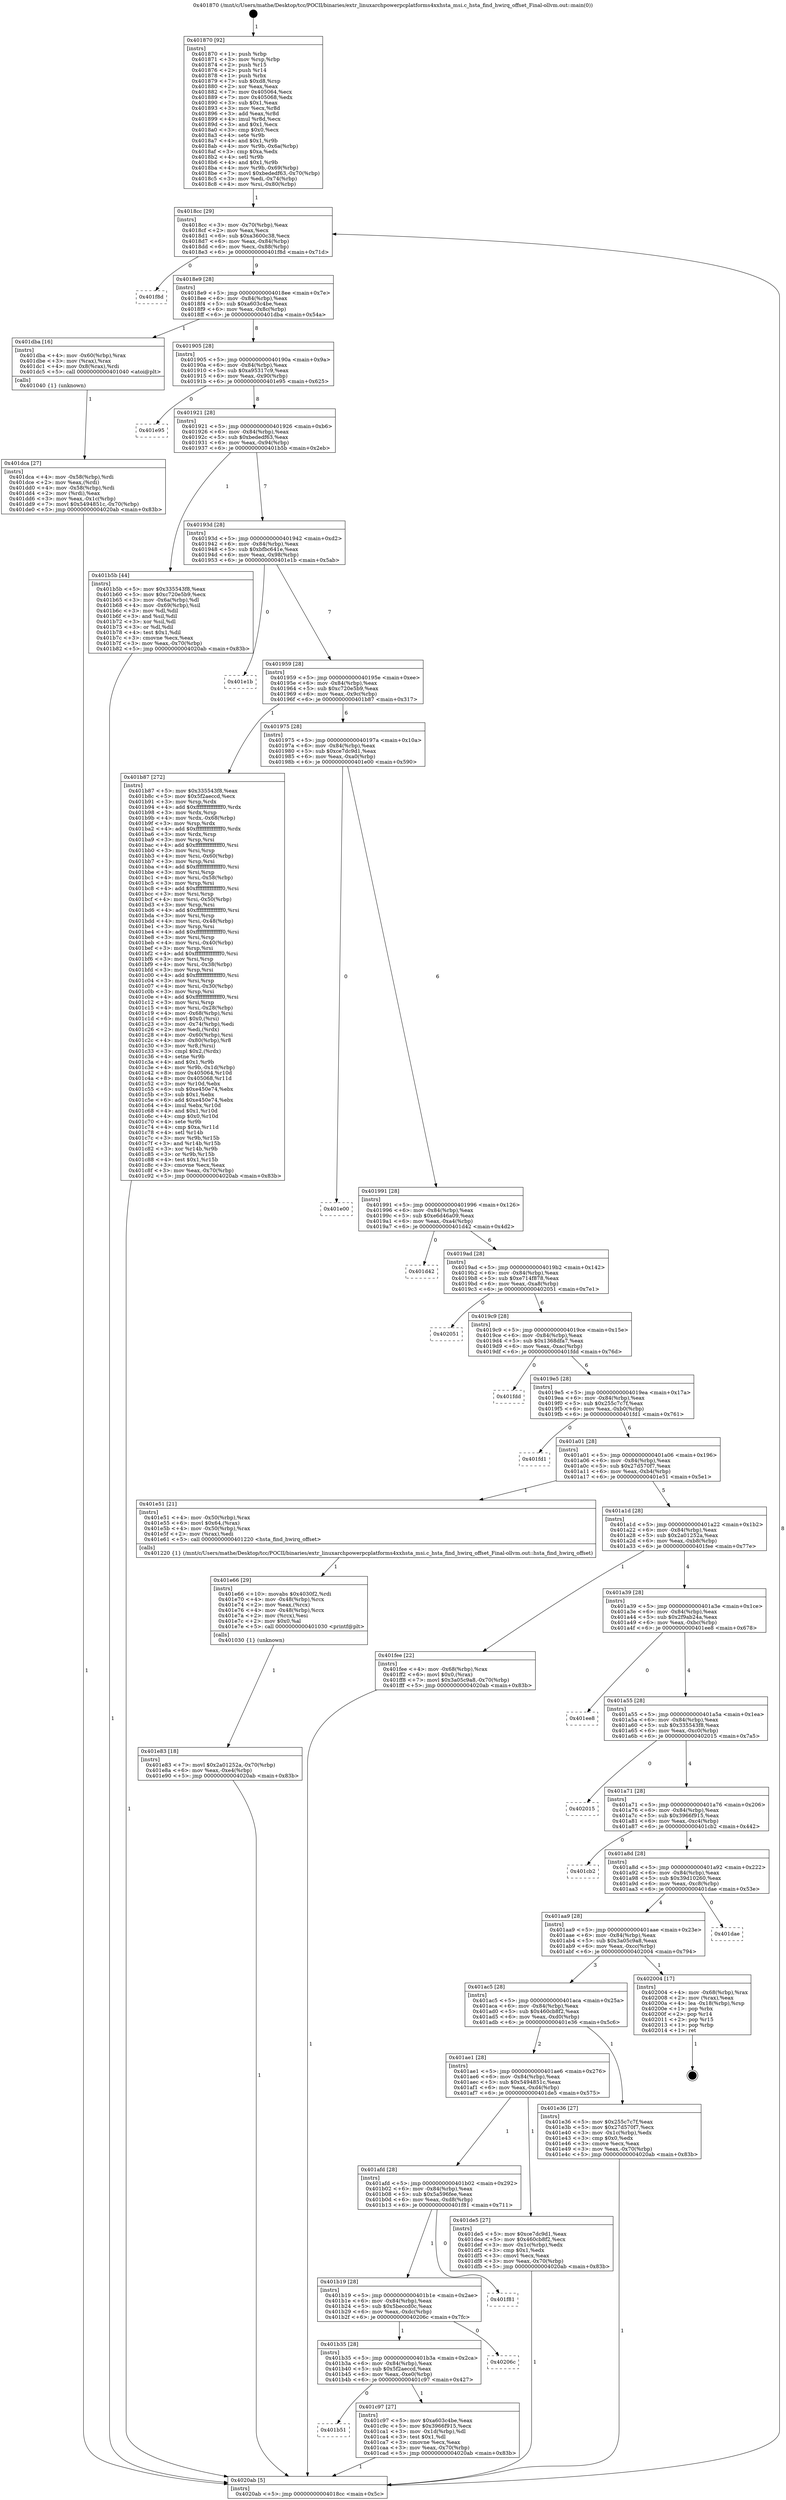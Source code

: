 digraph "0x401870" {
  label = "0x401870 (/mnt/c/Users/mathe/Desktop/tcc/POCII/binaries/extr_linuxarchpowerpcplatforms4xxhsta_msi.c_hsta_find_hwirq_offset_Final-ollvm.out::main(0))"
  labelloc = "t"
  node[shape=record]

  Entry [label="",width=0.3,height=0.3,shape=circle,fillcolor=black,style=filled]
  "0x4018cc" [label="{
     0x4018cc [29]\l
     | [instrs]\l
     &nbsp;&nbsp;0x4018cc \<+3\>: mov -0x70(%rbp),%eax\l
     &nbsp;&nbsp;0x4018cf \<+2\>: mov %eax,%ecx\l
     &nbsp;&nbsp;0x4018d1 \<+6\>: sub $0xa3600c38,%ecx\l
     &nbsp;&nbsp;0x4018d7 \<+6\>: mov %eax,-0x84(%rbp)\l
     &nbsp;&nbsp;0x4018dd \<+6\>: mov %ecx,-0x88(%rbp)\l
     &nbsp;&nbsp;0x4018e3 \<+6\>: je 0000000000401f8d \<main+0x71d\>\l
  }"]
  "0x401f8d" [label="{
     0x401f8d\l
  }", style=dashed]
  "0x4018e9" [label="{
     0x4018e9 [28]\l
     | [instrs]\l
     &nbsp;&nbsp;0x4018e9 \<+5\>: jmp 00000000004018ee \<main+0x7e\>\l
     &nbsp;&nbsp;0x4018ee \<+6\>: mov -0x84(%rbp),%eax\l
     &nbsp;&nbsp;0x4018f4 \<+5\>: sub $0xa603c4be,%eax\l
     &nbsp;&nbsp;0x4018f9 \<+6\>: mov %eax,-0x8c(%rbp)\l
     &nbsp;&nbsp;0x4018ff \<+6\>: je 0000000000401dba \<main+0x54a\>\l
  }"]
  Exit [label="",width=0.3,height=0.3,shape=circle,fillcolor=black,style=filled,peripheries=2]
  "0x401dba" [label="{
     0x401dba [16]\l
     | [instrs]\l
     &nbsp;&nbsp;0x401dba \<+4\>: mov -0x60(%rbp),%rax\l
     &nbsp;&nbsp;0x401dbe \<+3\>: mov (%rax),%rax\l
     &nbsp;&nbsp;0x401dc1 \<+4\>: mov 0x8(%rax),%rdi\l
     &nbsp;&nbsp;0x401dc5 \<+5\>: call 0000000000401040 \<atoi@plt\>\l
     | [calls]\l
     &nbsp;&nbsp;0x401040 \{1\} (unknown)\l
  }"]
  "0x401905" [label="{
     0x401905 [28]\l
     | [instrs]\l
     &nbsp;&nbsp;0x401905 \<+5\>: jmp 000000000040190a \<main+0x9a\>\l
     &nbsp;&nbsp;0x40190a \<+6\>: mov -0x84(%rbp),%eax\l
     &nbsp;&nbsp;0x401910 \<+5\>: sub $0xa95317c9,%eax\l
     &nbsp;&nbsp;0x401915 \<+6\>: mov %eax,-0x90(%rbp)\l
     &nbsp;&nbsp;0x40191b \<+6\>: je 0000000000401e95 \<main+0x625\>\l
  }"]
  "0x401e83" [label="{
     0x401e83 [18]\l
     | [instrs]\l
     &nbsp;&nbsp;0x401e83 \<+7\>: movl $0x2a01252a,-0x70(%rbp)\l
     &nbsp;&nbsp;0x401e8a \<+6\>: mov %eax,-0xe4(%rbp)\l
     &nbsp;&nbsp;0x401e90 \<+5\>: jmp 00000000004020ab \<main+0x83b\>\l
  }"]
  "0x401e95" [label="{
     0x401e95\l
  }", style=dashed]
  "0x401921" [label="{
     0x401921 [28]\l
     | [instrs]\l
     &nbsp;&nbsp;0x401921 \<+5\>: jmp 0000000000401926 \<main+0xb6\>\l
     &nbsp;&nbsp;0x401926 \<+6\>: mov -0x84(%rbp),%eax\l
     &nbsp;&nbsp;0x40192c \<+5\>: sub $0xbededf63,%eax\l
     &nbsp;&nbsp;0x401931 \<+6\>: mov %eax,-0x94(%rbp)\l
     &nbsp;&nbsp;0x401937 \<+6\>: je 0000000000401b5b \<main+0x2eb\>\l
  }"]
  "0x401e66" [label="{
     0x401e66 [29]\l
     | [instrs]\l
     &nbsp;&nbsp;0x401e66 \<+10\>: movabs $0x4030f2,%rdi\l
     &nbsp;&nbsp;0x401e70 \<+4\>: mov -0x48(%rbp),%rcx\l
     &nbsp;&nbsp;0x401e74 \<+2\>: mov %eax,(%rcx)\l
     &nbsp;&nbsp;0x401e76 \<+4\>: mov -0x48(%rbp),%rcx\l
     &nbsp;&nbsp;0x401e7a \<+2\>: mov (%rcx),%esi\l
     &nbsp;&nbsp;0x401e7c \<+2\>: mov $0x0,%al\l
     &nbsp;&nbsp;0x401e7e \<+5\>: call 0000000000401030 \<printf@plt\>\l
     | [calls]\l
     &nbsp;&nbsp;0x401030 \{1\} (unknown)\l
  }"]
  "0x401b5b" [label="{
     0x401b5b [44]\l
     | [instrs]\l
     &nbsp;&nbsp;0x401b5b \<+5\>: mov $0x335543f8,%eax\l
     &nbsp;&nbsp;0x401b60 \<+5\>: mov $0xc720e5b9,%ecx\l
     &nbsp;&nbsp;0x401b65 \<+3\>: mov -0x6a(%rbp),%dl\l
     &nbsp;&nbsp;0x401b68 \<+4\>: mov -0x69(%rbp),%sil\l
     &nbsp;&nbsp;0x401b6c \<+3\>: mov %dl,%dil\l
     &nbsp;&nbsp;0x401b6f \<+3\>: and %sil,%dil\l
     &nbsp;&nbsp;0x401b72 \<+3\>: xor %sil,%dl\l
     &nbsp;&nbsp;0x401b75 \<+3\>: or %dl,%dil\l
     &nbsp;&nbsp;0x401b78 \<+4\>: test $0x1,%dil\l
     &nbsp;&nbsp;0x401b7c \<+3\>: cmovne %ecx,%eax\l
     &nbsp;&nbsp;0x401b7f \<+3\>: mov %eax,-0x70(%rbp)\l
     &nbsp;&nbsp;0x401b82 \<+5\>: jmp 00000000004020ab \<main+0x83b\>\l
  }"]
  "0x40193d" [label="{
     0x40193d [28]\l
     | [instrs]\l
     &nbsp;&nbsp;0x40193d \<+5\>: jmp 0000000000401942 \<main+0xd2\>\l
     &nbsp;&nbsp;0x401942 \<+6\>: mov -0x84(%rbp),%eax\l
     &nbsp;&nbsp;0x401948 \<+5\>: sub $0xbfbc641e,%eax\l
     &nbsp;&nbsp;0x40194d \<+6\>: mov %eax,-0x98(%rbp)\l
     &nbsp;&nbsp;0x401953 \<+6\>: je 0000000000401e1b \<main+0x5ab\>\l
  }"]
  "0x4020ab" [label="{
     0x4020ab [5]\l
     | [instrs]\l
     &nbsp;&nbsp;0x4020ab \<+5\>: jmp 00000000004018cc \<main+0x5c\>\l
  }"]
  "0x401870" [label="{
     0x401870 [92]\l
     | [instrs]\l
     &nbsp;&nbsp;0x401870 \<+1\>: push %rbp\l
     &nbsp;&nbsp;0x401871 \<+3\>: mov %rsp,%rbp\l
     &nbsp;&nbsp;0x401874 \<+2\>: push %r15\l
     &nbsp;&nbsp;0x401876 \<+2\>: push %r14\l
     &nbsp;&nbsp;0x401878 \<+1\>: push %rbx\l
     &nbsp;&nbsp;0x401879 \<+7\>: sub $0xd8,%rsp\l
     &nbsp;&nbsp;0x401880 \<+2\>: xor %eax,%eax\l
     &nbsp;&nbsp;0x401882 \<+7\>: mov 0x405064,%ecx\l
     &nbsp;&nbsp;0x401889 \<+7\>: mov 0x405068,%edx\l
     &nbsp;&nbsp;0x401890 \<+3\>: sub $0x1,%eax\l
     &nbsp;&nbsp;0x401893 \<+3\>: mov %ecx,%r8d\l
     &nbsp;&nbsp;0x401896 \<+3\>: add %eax,%r8d\l
     &nbsp;&nbsp;0x401899 \<+4\>: imul %r8d,%ecx\l
     &nbsp;&nbsp;0x40189d \<+3\>: and $0x1,%ecx\l
     &nbsp;&nbsp;0x4018a0 \<+3\>: cmp $0x0,%ecx\l
     &nbsp;&nbsp;0x4018a3 \<+4\>: sete %r9b\l
     &nbsp;&nbsp;0x4018a7 \<+4\>: and $0x1,%r9b\l
     &nbsp;&nbsp;0x4018ab \<+4\>: mov %r9b,-0x6a(%rbp)\l
     &nbsp;&nbsp;0x4018af \<+3\>: cmp $0xa,%edx\l
     &nbsp;&nbsp;0x4018b2 \<+4\>: setl %r9b\l
     &nbsp;&nbsp;0x4018b6 \<+4\>: and $0x1,%r9b\l
     &nbsp;&nbsp;0x4018ba \<+4\>: mov %r9b,-0x69(%rbp)\l
     &nbsp;&nbsp;0x4018be \<+7\>: movl $0xbededf63,-0x70(%rbp)\l
     &nbsp;&nbsp;0x4018c5 \<+3\>: mov %edi,-0x74(%rbp)\l
     &nbsp;&nbsp;0x4018c8 \<+4\>: mov %rsi,-0x80(%rbp)\l
  }"]
  "0x401dca" [label="{
     0x401dca [27]\l
     | [instrs]\l
     &nbsp;&nbsp;0x401dca \<+4\>: mov -0x58(%rbp),%rdi\l
     &nbsp;&nbsp;0x401dce \<+2\>: mov %eax,(%rdi)\l
     &nbsp;&nbsp;0x401dd0 \<+4\>: mov -0x58(%rbp),%rdi\l
     &nbsp;&nbsp;0x401dd4 \<+2\>: mov (%rdi),%eax\l
     &nbsp;&nbsp;0x401dd6 \<+3\>: mov %eax,-0x1c(%rbp)\l
     &nbsp;&nbsp;0x401dd9 \<+7\>: movl $0x5494851c,-0x70(%rbp)\l
     &nbsp;&nbsp;0x401de0 \<+5\>: jmp 00000000004020ab \<main+0x83b\>\l
  }"]
  "0x401e1b" [label="{
     0x401e1b\l
  }", style=dashed]
  "0x401959" [label="{
     0x401959 [28]\l
     | [instrs]\l
     &nbsp;&nbsp;0x401959 \<+5\>: jmp 000000000040195e \<main+0xee\>\l
     &nbsp;&nbsp;0x40195e \<+6\>: mov -0x84(%rbp),%eax\l
     &nbsp;&nbsp;0x401964 \<+5\>: sub $0xc720e5b9,%eax\l
     &nbsp;&nbsp;0x401969 \<+6\>: mov %eax,-0x9c(%rbp)\l
     &nbsp;&nbsp;0x40196f \<+6\>: je 0000000000401b87 \<main+0x317\>\l
  }"]
  "0x401b51" [label="{
     0x401b51\l
  }", style=dashed]
  "0x401b87" [label="{
     0x401b87 [272]\l
     | [instrs]\l
     &nbsp;&nbsp;0x401b87 \<+5\>: mov $0x335543f8,%eax\l
     &nbsp;&nbsp;0x401b8c \<+5\>: mov $0x5f2aeccd,%ecx\l
     &nbsp;&nbsp;0x401b91 \<+3\>: mov %rsp,%rdx\l
     &nbsp;&nbsp;0x401b94 \<+4\>: add $0xfffffffffffffff0,%rdx\l
     &nbsp;&nbsp;0x401b98 \<+3\>: mov %rdx,%rsp\l
     &nbsp;&nbsp;0x401b9b \<+4\>: mov %rdx,-0x68(%rbp)\l
     &nbsp;&nbsp;0x401b9f \<+3\>: mov %rsp,%rdx\l
     &nbsp;&nbsp;0x401ba2 \<+4\>: add $0xfffffffffffffff0,%rdx\l
     &nbsp;&nbsp;0x401ba6 \<+3\>: mov %rdx,%rsp\l
     &nbsp;&nbsp;0x401ba9 \<+3\>: mov %rsp,%rsi\l
     &nbsp;&nbsp;0x401bac \<+4\>: add $0xfffffffffffffff0,%rsi\l
     &nbsp;&nbsp;0x401bb0 \<+3\>: mov %rsi,%rsp\l
     &nbsp;&nbsp;0x401bb3 \<+4\>: mov %rsi,-0x60(%rbp)\l
     &nbsp;&nbsp;0x401bb7 \<+3\>: mov %rsp,%rsi\l
     &nbsp;&nbsp;0x401bba \<+4\>: add $0xfffffffffffffff0,%rsi\l
     &nbsp;&nbsp;0x401bbe \<+3\>: mov %rsi,%rsp\l
     &nbsp;&nbsp;0x401bc1 \<+4\>: mov %rsi,-0x58(%rbp)\l
     &nbsp;&nbsp;0x401bc5 \<+3\>: mov %rsp,%rsi\l
     &nbsp;&nbsp;0x401bc8 \<+4\>: add $0xfffffffffffffff0,%rsi\l
     &nbsp;&nbsp;0x401bcc \<+3\>: mov %rsi,%rsp\l
     &nbsp;&nbsp;0x401bcf \<+4\>: mov %rsi,-0x50(%rbp)\l
     &nbsp;&nbsp;0x401bd3 \<+3\>: mov %rsp,%rsi\l
     &nbsp;&nbsp;0x401bd6 \<+4\>: add $0xfffffffffffffff0,%rsi\l
     &nbsp;&nbsp;0x401bda \<+3\>: mov %rsi,%rsp\l
     &nbsp;&nbsp;0x401bdd \<+4\>: mov %rsi,-0x48(%rbp)\l
     &nbsp;&nbsp;0x401be1 \<+3\>: mov %rsp,%rsi\l
     &nbsp;&nbsp;0x401be4 \<+4\>: add $0xfffffffffffffff0,%rsi\l
     &nbsp;&nbsp;0x401be8 \<+3\>: mov %rsi,%rsp\l
     &nbsp;&nbsp;0x401beb \<+4\>: mov %rsi,-0x40(%rbp)\l
     &nbsp;&nbsp;0x401bef \<+3\>: mov %rsp,%rsi\l
     &nbsp;&nbsp;0x401bf2 \<+4\>: add $0xfffffffffffffff0,%rsi\l
     &nbsp;&nbsp;0x401bf6 \<+3\>: mov %rsi,%rsp\l
     &nbsp;&nbsp;0x401bf9 \<+4\>: mov %rsi,-0x38(%rbp)\l
     &nbsp;&nbsp;0x401bfd \<+3\>: mov %rsp,%rsi\l
     &nbsp;&nbsp;0x401c00 \<+4\>: add $0xfffffffffffffff0,%rsi\l
     &nbsp;&nbsp;0x401c04 \<+3\>: mov %rsi,%rsp\l
     &nbsp;&nbsp;0x401c07 \<+4\>: mov %rsi,-0x30(%rbp)\l
     &nbsp;&nbsp;0x401c0b \<+3\>: mov %rsp,%rsi\l
     &nbsp;&nbsp;0x401c0e \<+4\>: add $0xfffffffffffffff0,%rsi\l
     &nbsp;&nbsp;0x401c12 \<+3\>: mov %rsi,%rsp\l
     &nbsp;&nbsp;0x401c15 \<+4\>: mov %rsi,-0x28(%rbp)\l
     &nbsp;&nbsp;0x401c19 \<+4\>: mov -0x68(%rbp),%rsi\l
     &nbsp;&nbsp;0x401c1d \<+6\>: movl $0x0,(%rsi)\l
     &nbsp;&nbsp;0x401c23 \<+3\>: mov -0x74(%rbp),%edi\l
     &nbsp;&nbsp;0x401c26 \<+2\>: mov %edi,(%rdx)\l
     &nbsp;&nbsp;0x401c28 \<+4\>: mov -0x60(%rbp),%rsi\l
     &nbsp;&nbsp;0x401c2c \<+4\>: mov -0x80(%rbp),%r8\l
     &nbsp;&nbsp;0x401c30 \<+3\>: mov %r8,(%rsi)\l
     &nbsp;&nbsp;0x401c33 \<+3\>: cmpl $0x2,(%rdx)\l
     &nbsp;&nbsp;0x401c36 \<+4\>: setne %r9b\l
     &nbsp;&nbsp;0x401c3a \<+4\>: and $0x1,%r9b\l
     &nbsp;&nbsp;0x401c3e \<+4\>: mov %r9b,-0x1d(%rbp)\l
     &nbsp;&nbsp;0x401c42 \<+8\>: mov 0x405064,%r10d\l
     &nbsp;&nbsp;0x401c4a \<+8\>: mov 0x405068,%r11d\l
     &nbsp;&nbsp;0x401c52 \<+3\>: mov %r10d,%ebx\l
     &nbsp;&nbsp;0x401c55 \<+6\>: sub $0xe450e74,%ebx\l
     &nbsp;&nbsp;0x401c5b \<+3\>: sub $0x1,%ebx\l
     &nbsp;&nbsp;0x401c5e \<+6\>: add $0xe450e74,%ebx\l
     &nbsp;&nbsp;0x401c64 \<+4\>: imul %ebx,%r10d\l
     &nbsp;&nbsp;0x401c68 \<+4\>: and $0x1,%r10d\l
     &nbsp;&nbsp;0x401c6c \<+4\>: cmp $0x0,%r10d\l
     &nbsp;&nbsp;0x401c70 \<+4\>: sete %r9b\l
     &nbsp;&nbsp;0x401c74 \<+4\>: cmp $0xa,%r11d\l
     &nbsp;&nbsp;0x401c78 \<+4\>: setl %r14b\l
     &nbsp;&nbsp;0x401c7c \<+3\>: mov %r9b,%r15b\l
     &nbsp;&nbsp;0x401c7f \<+3\>: and %r14b,%r15b\l
     &nbsp;&nbsp;0x401c82 \<+3\>: xor %r14b,%r9b\l
     &nbsp;&nbsp;0x401c85 \<+3\>: or %r9b,%r15b\l
     &nbsp;&nbsp;0x401c88 \<+4\>: test $0x1,%r15b\l
     &nbsp;&nbsp;0x401c8c \<+3\>: cmovne %ecx,%eax\l
     &nbsp;&nbsp;0x401c8f \<+3\>: mov %eax,-0x70(%rbp)\l
     &nbsp;&nbsp;0x401c92 \<+5\>: jmp 00000000004020ab \<main+0x83b\>\l
  }"]
  "0x401975" [label="{
     0x401975 [28]\l
     | [instrs]\l
     &nbsp;&nbsp;0x401975 \<+5\>: jmp 000000000040197a \<main+0x10a\>\l
     &nbsp;&nbsp;0x40197a \<+6\>: mov -0x84(%rbp),%eax\l
     &nbsp;&nbsp;0x401980 \<+5\>: sub $0xce7dc9d1,%eax\l
     &nbsp;&nbsp;0x401985 \<+6\>: mov %eax,-0xa0(%rbp)\l
     &nbsp;&nbsp;0x40198b \<+6\>: je 0000000000401e00 \<main+0x590\>\l
  }"]
  "0x401c97" [label="{
     0x401c97 [27]\l
     | [instrs]\l
     &nbsp;&nbsp;0x401c97 \<+5\>: mov $0xa603c4be,%eax\l
     &nbsp;&nbsp;0x401c9c \<+5\>: mov $0x3966f915,%ecx\l
     &nbsp;&nbsp;0x401ca1 \<+3\>: mov -0x1d(%rbp),%dl\l
     &nbsp;&nbsp;0x401ca4 \<+3\>: test $0x1,%dl\l
     &nbsp;&nbsp;0x401ca7 \<+3\>: cmovne %ecx,%eax\l
     &nbsp;&nbsp;0x401caa \<+3\>: mov %eax,-0x70(%rbp)\l
     &nbsp;&nbsp;0x401cad \<+5\>: jmp 00000000004020ab \<main+0x83b\>\l
  }"]
  "0x401b35" [label="{
     0x401b35 [28]\l
     | [instrs]\l
     &nbsp;&nbsp;0x401b35 \<+5\>: jmp 0000000000401b3a \<main+0x2ca\>\l
     &nbsp;&nbsp;0x401b3a \<+6\>: mov -0x84(%rbp),%eax\l
     &nbsp;&nbsp;0x401b40 \<+5\>: sub $0x5f2aeccd,%eax\l
     &nbsp;&nbsp;0x401b45 \<+6\>: mov %eax,-0xe0(%rbp)\l
     &nbsp;&nbsp;0x401b4b \<+6\>: je 0000000000401c97 \<main+0x427\>\l
  }"]
  "0x401e00" [label="{
     0x401e00\l
  }", style=dashed]
  "0x401991" [label="{
     0x401991 [28]\l
     | [instrs]\l
     &nbsp;&nbsp;0x401991 \<+5\>: jmp 0000000000401996 \<main+0x126\>\l
     &nbsp;&nbsp;0x401996 \<+6\>: mov -0x84(%rbp),%eax\l
     &nbsp;&nbsp;0x40199c \<+5\>: sub $0xe6d46a09,%eax\l
     &nbsp;&nbsp;0x4019a1 \<+6\>: mov %eax,-0xa4(%rbp)\l
     &nbsp;&nbsp;0x4019a7 \<+6\>: je 0000000000401d42 \<main+0x4d2\>\l
  }"]
  "0x40206c" [label="{
     0x40206c\l
  }", style=dashed]
  "0x401d42" [label="{
     0x401d42\l
  }", style=dashed]
  "0x4019ad" [label="{
     0x4019ad [28]\l
     | [instrs]\l
     &nbsp;&nbsp;0x4019ad \<+5\>: jmp 00000000004019b2 \<main+0x142\>\l
     &nbsp;&nbsp;0x4019b2 \<+6\>: mov -0x84(%rbp),%eax\l
     &nbsp;&nbsp;0x4019b8 \<+5\>: sub $0xe714f878,%eax\l
     &nbsp;&nbsp;0x4019bd \<+6\>: mov %eax,-0xa8(%rbp)\l
     &nbsp;&nbsp;0x4019c3 \<+6\>: je 0000000000402051 \<main+0x7e1\>\l
  }"]
  "0x401b19" [label="{
     0x401b19 [28]\l
     | [instrs]\l
     &nbsp;&nbsp;0x401b19 \<+5\>: jmp 0000000000401b1e \<main+0x2ae\>\l
     &nbsp;&nbsp;0x401b1e \<+6\>: mov -0x84(%rbp),%eax\l
     &nbsp;&nbsp;0x401b24 \<+5\>: sub $0x5beccd0c,%eax\l
     &nbsp;&nbsp;0x401b29 \<+6\>: mov %eax,-0xdc(%rbp)\l
     &nbsp;&nbsp;0x401b2f \<+6\>: je 000000000040206c \<main+0x7fc\>\l
  }"]
  "0x402051" [label="{
     0x402051\l
  }", style=dashed]
  "0x4019c9" [label="{
     0x4019c9 [28]\l
     | [instrs]\l
     &nbsp;&nbsp;0x4019c9 \<+5\>: jmp 00000000004019ce \<main+0x15e\>\l
     &nbsp;&nbsp;0x4019ce \<+6\>: mov -0x84(%rbp),%eax\l
     &nbsp;&nbsp;0x4019d4 \<+5\>: sub $0x1368dfa7,%eax\l
     &nbsp;&nbsp;0x4019d9 \<+6\>: mov %eax,-0xac(%rbp)\l
     &nbsp;&nbsp;0x4019df \<+6\>: je 0000000000401fdd \<main+0x76d\>\l
  }"]
  "0x401f81" [label="{
     0x401f81\l
  }", style=dashed]
  "0x401fdd" [label="{
     0x401fdd\l
  }", style=dashed]
  "0x4019e5" [label="{
     0x4019e5 [28]\l
     | [instrs]\l
     &nbsp;&nbsp;0x4019e5 \<+5\>: jmp 00000000004019ea \<main+0x17a\>\l
     &nbsp;&nbsp;0x4019ea \<+6\>: mov -0x84(%rbp),%eax\l
     &nbsp;&nbsp;0x4019f0 \<+5\>: sub $0x255c7c7f,%eax\l
     &nbsp;&nbsp;0x4019f5 \<+6\>: mov %eax,-0xb0(%rbp)\l
     &nbsp;&nbsp;0x4019fb \<+6\>: je 0000000000401fd1 \<main+0x761\>\l
  }"]
  "0x401afd" [label="{
     0x401afd [28]\l
     | [instrs]\l
     &nbsp;&nbsp;0x401afd \<+5\>: jmp 0000000000401b02 \<main+0x292\>\l
     &nbsp;&nbsp;0x401b02 \<+6\>: mov -0x84(%rbp),%eax\l
     &nbsp;&nbsp;0x401b08 \<+5\>: sub $0x5a596fee,%eax\l
     &nbsp;&nbsp;0x401b0d \<+6\>: mov %eax,-0xd8(%rbp)\l
     &nbsp;&nbsp;0x401b13 \<+6\>: je 0000000000401f81 \<main+0x711\>\l
  }"]
  "0x401fd1" [label="{
     0x401fd1\l
  }", style=dashed]
  "0x401a01" [label="{
     0x401a01 [28]\l
     | [instrs]\l
     &nbsp;&nbsp;0x401a01 \<+5\>: jmp 0000000000401a06 \<main+0x196\>\l
     &nbsp;&nbsp;0x401a06 \<+6\>: mov -0x84(%rbp),%eax\l
     &nbsp;&nbsp;0x401a0c \<+5\>: sub $0x27d570f7,%eax\l
     &nbsp;&nbsp;0x401a11 \<+6\>: mov %eax,-0xb4(%rbp)\l
     &nbsp;&nbsp;0x401a17 \<+6\>: je 0000000000401e51 \<main+0x5e1\>\l
  }"]
  "0x401de5" [label="{
     0x401de5 [27]\l
     | [instrs]\l
     &nbsp;&nbsp;0x401de5 \<+5\>: mov $0xce7dc9d1,%eax\l
     &nbsp;&nbsp;0x401dea \<+5\>: mov $0x460cb8f2,%ecx\l
     &nbsp;&nbsp;0x401def \<+3\>: mov -0x1c(%rbp),%edx\l
     &nbsp;&nbsp;0x401df2 \<+3\>: cmp $0x1,%edx\l
     &nbsp;&nbsp;0x401df5 \<+3\>: cmovl %ecx,%eax\l
     &nbsp;&nbsp;0x401df8 \<+3\>: mov %eax,-0x70(%rbp)\l
     &nbsp;&nbsp;0x401dfb \<+5\>: jmp 00000000004020ab \<main+0x83b\>\l
  }"]
  "0x401e51" [label="{
     0x401e51 [21]\l
     | [instrs]\l
     &nbsp;&nbsp;0x401e51 \<+4\>: mov -0x50(%rbp),%rax\l
     &nbsp;&nbsp;0x401e55 \<+6\>: movl $0x64,(%rax)\l
     &nbsp;&nbsp;0x401e5b \<+4\>: mov -0x50(%rbp),%rax\l
     &nbsp;&nbsp;0x401e5f \<+2\>: mov (%rax),%edi\l
     &nbsp;&nbsp;0x401e61 \<+5\>: call 0000000000401220 \<hsta_find_hwirq_offset\>\l
     | [calls]\l
     &nbsp;&nbsp;0x401220 \{1\} (/mnt/c/Users/mathe/Desktop/tcc/POCII/binaries/extr_linuxarchpowerpcplatforms4xxhsta_msi.c_hsta_find_hwirq_offset_Final-ollvm.out::hsta_find_hwirq_offset)\l
  }"]
  "0x401a1d" [label="{
     0x401a1d [28]\l
     | [instrs]\l
     &nbsp;&nbsp;0x401a1d \<+5\>: jmp 0000000000401a22 \<main+0x1b2\>\l
     &nbsp;&nbsp;0x401a22 \<+6\>: mov -0x84(%rbp),%eax\l
     &nbsp;&nbsp;0x401a28 \<+5\>: sub $0x2a01252a,%eax\l
     &nbsp;&nbsp;0x401a2d \<+6\>: mov %eax,-0xb8(%rbp)\l
     &nbsp;&nbsp;0x401a33 \<+6\>: je 0000000000401fee \<main+0x77e\>\l
  }"]
  "0x401ae1" [label="{
     0x401ae1 [28]\l
     | [instrs]\l
     &nbsp;&nbsp;0x401ae1 \<+5\>: jmp 0000000000401ae6 \<main+0x276\>\l
     &nbsp;&nbsp;0x401ae6 \<+6\>: mov -0x84(%rbp),%eax\l
     &nbsp;&nbsp;0x401aec \<+5\>: sub $0x5494851c,%eax\l
     &nbsp;&nbsp;0x401af1 \<+6\>: mov %eax,-0xd4(%rbp)\l
     &nbsp;&nbsp;0x401af7 \<+6\>: je 0000000000401de5 \<main+0x575\>\l
  }"]
  "0x401fee" [label="{
     0x401fee [22]\l
     | [instrs]\l
     &nbsp;&nbsp;0x401fee \<+4\>: mov -0x68(%rbp),%rax\l
     &nbsp;&nbsp;0x401ff2 \<+6\>: movl $0x0,(%rax)\l
     &nbsp;&nbsp;0x401ff8 \<+7\>: movl $0x3a05c9a8,-0x70(%rbp)\l
     &nbsp;&nbsp;0x401fff \<+5\>: jmp 00000000004020ab \<main+0x83b\>\l
  }"]
  "0x401a39" [label="{
     0x401a39 [28]\l
     | [instrs]\l
     &nbsp;&nbsp;0x401a39 \<+5\>: jmp 0000000000401a3e \<main+0x1ce\>\l
     &nbsp;&nbsp;0x401a3e \<+6\>: mov -0x84(%rbp),%eax\l
     &nbsp;&nbsp;0x401a44 \<+5\>: sub $0x2f9ab24a,%eax\l
     &nbsp;&nbsp;0x401a49 \<+6\>: mov %eax,-0xbc(%rbp)\l
     &nbsp;&nbsp;0x401a4f \<+6\>: je 0000000000401ee8 \<main+0x678\>\l
  }"]
  "0x401e36" [label="{
     0x401e36 [27]\l
     | [instrs]\l
     &nbsp;&nbsp;0x401e36 \<+5\>: mov $0x255c7c7f,%eax\l
     &nbsp;&nbsp;0x401e3b \<+5\>: mov $0x27d570f7,%ecx\l
     &nbsp;&nbsp;0x401e40 \<+3\>: mov -0x1c(%rbp),%edx\l
     &nbsp;&nbsp;0x401e43 \<+3\>: cmp $0x0,%edx\l
     &nbsp;&nbsp;0x401e46 \<+3\>: cmove %ecx,%eax\l
     &nbsp;&nbsp;0x401e49 \<+3\>: mov %eax,-0x70(%rbp)\l
     &nbsp;&nbsp;0x401e4c \<+5\>: jmp 00000000004020ab \<main+0x83b\>\l
  }"]
  "0x401ee8" [label="{
     0x401ee8\l
  }", style=dashed]
  "0x401a55" [label="{
     0x401a55 [28]\l
     | [instrs]\l
     &nbsp;&nbsp;0x401a55 \<+5\>: jmp 0000000000401a5a \<main+0x1ea\>\l
     &nbsp;&nbsp;0x401a5a \<+6\>: mov -0x84(%rbp),%eax\l
     &nbsp;&nbsp;0x401a60 \<+5\>: sub $0x335543f8,%eax\l
     &nbsp;&nbsp;0x401a65 \<+6\>: mov %eax,-0xc0(%rbp)\l
     &nbsp;&nbsp;0x401a6b \<+6\>: je 0000000000402015 \<main+0x7a5\>\l
  }"]
  "0x401ac5" [label="{
     0x401ac5 [28]\l
     | [instrs]\l
     &nbsp;&nbsp;0x401ac5 \<+5\>: jmp 0000000000401aca \<main+0x25a\>\l
     &nbsp;&nbsp;0x401aca \<+6\>: mov -0x84(%rbp),%eax\l
     &nbsp;&nbsp;0x401ad0 \<+5\>: sub $0x460cb8f2,%eax\l
     &nbsp;&nbsp;0x401ad5 \<+6\>: mov %eax,-0xd0(%rbp)\l
     &nbsp;&nbsp;0x401adb \<+6\>: je 0000000000401e36 \<main+0x5c6\>\l
  }"]
  "0x402015" [label="{
     0x402015\l
  }", style=dashed]
  "0x401a71" [label="{
     0x401a71 [28]\l
     | [instrs]\l
     &nbsp;&nbsp;0x401a71 \<+5\>: jmp 0000000000401a76 \<main+0x206\>\l
     &nbsp;&nbsp;0x401a76 \<+6\>: mov -0x84(%rbp),%eax\l
     &nbsp;&nbsp;0x401a7c \<+5\>: sub $0x3966f915,%eax\l
     &nbsp;&nbsp;0x401a81 \<+6\>: mov %eax,-0xc4(%rbp)\l
     &nbsp;&nbsp;0x401a87 \<+6\>: je 0000000000401cb2 \<main+0x442\>\l
  }"]
  "0x402004" [label="{
     0x402004 [17]\l
     | [instrs]\l
     &nbsp;&nbsp;0x402004 \<+4\>: mov -0x68(%rbp),%rax\l
     &nbsp;&nbsp;0x402008 \<+2\>: mov (%rax),%eax\l
     &nbsp;&nbsp;0x40200a \<+4\>: lea -0x18(%rbp),%rsp\l
     &nbsp;&nbsp;0x40200e \<+1\>: pop %rbx\l
     &nbsp;&nbsp;0x40200f \<+2\>: pop %r14\l
     &nbsp;&nbsp;0x402011 \<+2\>: pop %r15\l
     &nbsp;&nbsp;0x402013 \<+1\>: pop %rbp\l
     &nbsp;&nbsp;0x402014 \<+1\>: ret\l
  }"]
  "0x401cb2" [label="{
     0x401cb2\l
  }", style=dashed]
  "0x401a8d" [label="{
     0x401a8d [28]\l
     | [instrs]\l
     &nbsp;&nbsp;0x401a8d \<+5\>: jmp 0000000000401a92 \<main+0x222\>\l
     &nbsp;&nbsp;0x401a92 \<+6\>: mov -0x84(%rbp),%eax\l
     &nbsp;&nbsp;0x401a98 \<+5\>: sub $0x39d10260,%eax\l
     &nbsp;&nbsp;0x401a9d \<+6\>: mov %eax,-0xc8(%rbp)\l
     &nbsp;&nbsp;0x401aa3 \<+6\>: je 0000000000401dae \<main+0x53e\>\l
  }"]
  "0x401aa9" [label="{
     0x401aa9 [28]\l
     | [instrs]\l
     &nbsp;&nbsp;0x401aa9 \<+5\>: jmp 0000000000401aae \<main+0x23e\>\l
     &nbsp;&nbsp;0x401aae \<+6\>: mov -0x84(%rbp),%eax\l
     &nbsp;&nbsp;0x401ab4 \<+5\>: sub $0x3a05c9a8,%eax\l
     &nbsp;&nbsp;0x401ab9 \<+6\>: mov %eax,-0xcc(%rbp)\l
     &nbsp;&nbsp;0x401abf \<+6\>: je 0000000000402004 \<main+0x794\>\l
  }"]
  "0x401dae" [label="{
     0x401dae\l
  }", style=dashed]
  Entry -> "0x401870" [label=" 1"]
  "0x4018cc" -> "0x401f8d" [label=" 0"]
  "0x4018cc" -> "0x4018e9" [label=" 9"]
  "0x402004" -> Exit [label=" 1"]
  "0x4018e9" -> "0x401dba" [label=" 1"]
  "0x4018e9" -> "0x401905" [label=" 8"]
  "0x401fee" -> "0x4020ab" [label=" 1"]
  "0x401905" -> "0x401e95" [label=" 0"]
  "0x401905" -> "0x401921" [label=" 8"]
  "0x401e83" -> "0x4020ab" [label=" 1"]
  "0x401921" -> "0x401b5b" [label=" 1"]
  "0x401921" -> "0x40193d" [label=" 7"]
  "0x401b5b" -> "0x4020ab" [label=" 1"]
  "0x401870" -> "0x4018cc" [label=" 1"]
  "0x4020ab" -> "0x4018cc" [label=" 8"]
  "0x401e66" -> "0x401e83" [label=" 1"]
  "0x40193d" -> "0x401e1b" [label=" 0"]
  "0x40193d" -> "0x401959" [label=" 7"]
  "0x401e51" -> "0x401e66" [label=" 1"]
  "0x401959" -> "0x401b87" [label=" 1"]
  "0x401959" -> "0x401975" [label=" 6"]
  "0x401e36" -> "0x4020ab" [label=" 1"]
  "0x401b87" -> "0x4020ab" [label=" 1"]
  "0x401de5" -> "0x4020ab" [label=" 1"]
  "0x401975" -> "0x401e00" [label=" 0"]
  "0x401975" -> "0x401991" [label=" 6"]
  "0x401dba" -> "0x401dca" [label=" 1"]
  "0x401991" -> "0x401d42" [label=" 0"]
  "0x401991" -> "0x4019ad" [label=" 6"]
  "0x401c97" -> "0x4020ab" [label=" 1"]
  "0x4019ad" -> "0x402051" [label=" 0"]
  "0x4019ad" -> "0x4019c9" [label=" 6"]
  "0x401b35" -> "0x401c97" [label=" 1"]
  "0x4019c9" -> "0x401fdd" [label=" 0"]
  "0x4019c9" -> "0x4019e5" [label=" 6"]
  "0x401dca" -> "0x4020ab" [label=" 1"]
  "0x4019e5" -> "0x401fd1" [label=" 0"]
  "0x4019e5" -> "0x401a01" [label=" 6"]
  "0x401b19" -> "0x40206c" [label=" 0"]
  "0x401a01" -> "0x401e51" [label=" 1"]
  "0x401a01" -> "0x401a1d" [label=" 5"]
  "0x401b35" -> "0x401b51" [label=" 0"]
  "0x401a1d" -> "0x401fee" [label=" 1"]
  "0x401a1d" -> "0x401a39" [label=" 4"]
  "0x401afd" -> "0x401f81" [label=" 0"]
  "0x401a39" -> "0x401ee8" [label=" 0"]
  "0x401a39" -> "0x401a55" [label=" 4"]
  "0x401b19" -> "0x401b35" [label=" 1"]
  "0x401a55" -> "0x402015" [label=" 0"]
  "0x401a55" -> "0x401a71" [label=" 4"]
  "0x401ae1" -> "0x401de5" [label=" 1"]
  "0x401a71" -> "0x401cb2" [label=" 0"]
  "0x401a71" -> "0x401a8d" [label=" 4"]
  "0x401afd" -> "0x401b19" [label=" 1"]
  "0x401a8d" -> "0x401dae" [label=" 0"]
  "0x401a8d" -> "0x401aa9" [label=" 4"]
  "0x401ac5" -> "0x401ae1" [label=" 2"]
  "0x401aa9" -> "0x402004" [label=" 1"]
  "0x401aa9" -> "0x401ac5" [label=" 3"]
  "0x401ae1" -> "0x401afd" [label=" 1"]
  "0x401ac5" -> "0x401e36" [label=" 1"]
}
